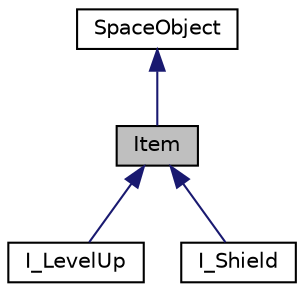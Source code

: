 digraph "Item"
{
  edge [fontname="Helvetica",fontsize="10",labelfontname="Helvetica",labelfontsize="10"];
  node [fontname="Helvetica",fontsize="10",shape=record];
  Node0 [label="Item",height=0.2,width=0.4,color="black", fillcolor="grey75", style="filled", fontcolor="black"];
  Node1 -> Node0 [dir="back",color="midnightblue",fontsize="10",style="solid",fontname="Helvetica"];
  Node1 [label="SpaceObject",height=0.2,width=0.4,color="black", fillcolor="white", style="filled",URL="$class_space_object.html"];
  Node0 -> Node2 [dir="back",color="midnightblue",fontsize="10",style="solid",fontname="Helvetica"];
  Node2 [label="I_LevelUp",height=0.2,width=0.4,color="black", fillcolor="white", style="filled",URL="$class_i___level_up.html"];
  Node0 -> Node3 [dir="back",color="midnightblue",fontsize="10",style="solid",fontname="Helvetica"];
  Node3 [label="I_Shield",height=0.2,width=0.4,color="black", fillcolor="white", style="filled",URL="$class_i___shield.html"];
}
